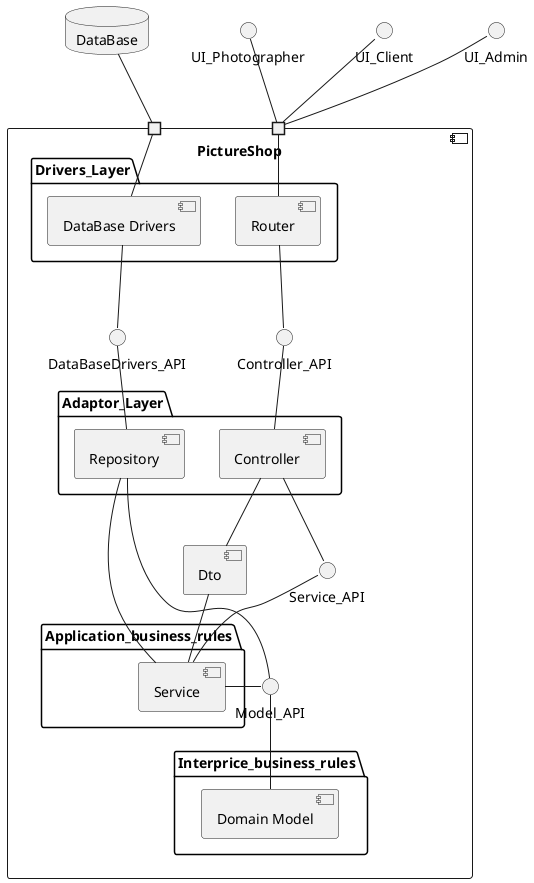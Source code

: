 @startuml

component "PictureShop" {
    package Drivers_Layer{
    [Router]
    [DataBase Drivers]
    }
    package Adaptor_Layer{
    [Controller]
    [Repository]
    }

    package Application_business_rules{

    [Service]
    }

    package Interprice_business_rules{

    [Domain Model]

    }

    [Dto]


    port " " as port1
    port " " as port2
    [Router] -- Controller_API
    Controller_API -- [Controller]
    [DataBase Drivers] --DataBaseDrivers_API
    DataBaseDrivers_API -- [Repository]
    Model_API -- [Domain Model]
    [Controller] -- Service_API
    Service_API -- [Service]
}

database "DataBase" {
}




port1 -down- [Router]
[Controller] -down- [Dto]
[Dto] -down- [Service]
[Repository] -down- [Service]
[Repository] -down- Model_API
[Service] -right- Model_API


"DataBase" -down- port2

port2 -- [DataBase Drivers]

UI_Client -down- port1
UI_Admin -down- port1
UI_Photographer -down- port1

@enduml